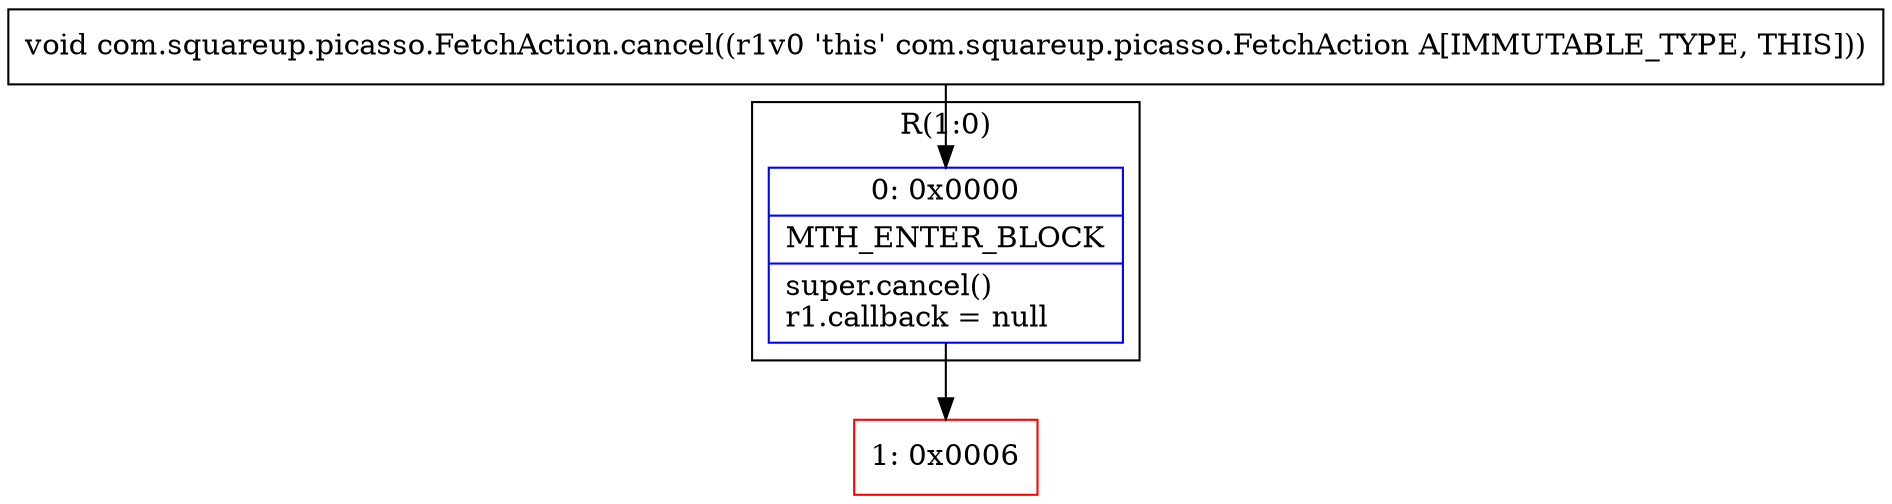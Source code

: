 digraph "CFG forcom.squareup.picasso.FetchAction.cancel()V" {
subgraph cluster_Region_645651301 {
label = "R(1:0)";
node [shape=record,color=blue];
Node_0 [shape=record,label="{0\:\ 0x0000|MTH_ENTER_BLOCK\l|super.cancel()\lr1.callback = null\l}"];
}
Node_1 [shape=record,color=red,label="{1\:\ 0x0006}"];
MethodNode[shape=record,label="{void com.squareup.picasso.FetchAction.cancel((r1v0 'this' com.squareup.picasso.FetchAction A[IMMUTABLE_TYPE, THIS])) }"];
MethodNode -> Node_0;
Node_0 -> Node_1;
}


